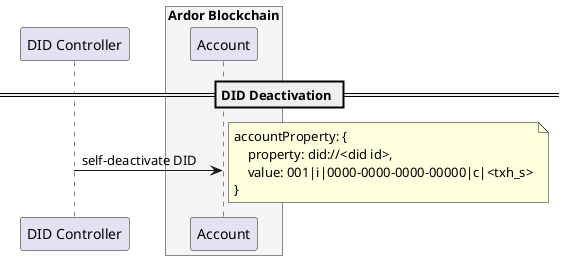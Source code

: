 @startuml
skinparam BoxPadding 15
skinparam ParticipantPadding 15


participant "DID Controller" as DCR
box "Ardor Blockchain" #WhiteSmoke
    participant "Account" as ATTE
end box


== DID Deactivation ==

DCR -> ATTE: self-deactivate DID
note right
    accountProperty: {
        property: did://<did id>,
        value: 001|i|0000-0000-0000-00000|c|<txh_s>
    }
end note


@enduml